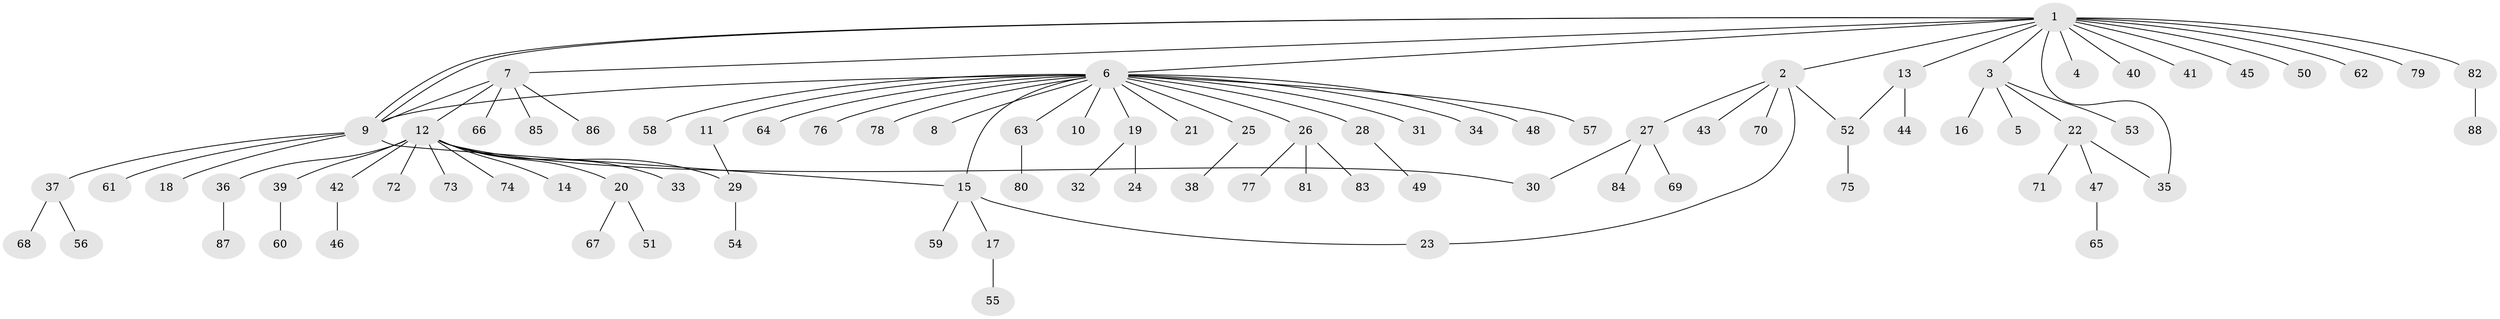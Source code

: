 // Generated by graph-tools (version 1.1) at 2025/14/03/09/25 04:14:25]
// undirected, 88 vertices, 96 edges
graph export_dot {
graph [start="1"]
  node [color=gray90,style=filled];
  1;
  2;
  3;
  4;
  5;
  6;
  7;
  8;
  9;
  10;
  11;
  12;
  13;
  14;
  15;
  16;
  17;
  18;
  19;
  20;
  21;
  22;
  23;
  24;
  25;
  26;
  27;
  28;
  29;
  30;
  31;
  32;
  33;
  34;
  35;
  36;
  37;
  38;
  39;
  40;
  41;
  42;
  43;
  44;
  45;
  46;
  47;
  48;
  49;
  50;
  51;
  52;
  53;
  54;
  55;
  56;
  57;
  58;
  59;
  60;
  61;
  62;
  63;
  64;
  65;
  66;
  67;
  68;
  69;
  70;
  71;
  72;
  73;
  74;
  75;
  76;
  77;
  78;
  79;
  80;
  81;
  82;
  83;
  84;
  85;
  86;
  87;
  88;
  1 -- 2;
  1 -- 3;
  1 -- 4;
  1 -- 6;
  1 -- 7;
  1 -- 9;
  1 -- 9;
  1 -- 13;
  1 -- 35;
  1 -- 40;
  1 -- 41;
  1 -- 45;
  1 -- 50;
  1 -- 62;
  1 -- 79;
  1 -- 82;
  2 -- 23;
  2 -- 27;
  2 -- 43;
  2 -- 52;
  2 -- 70;
  3 -- 5;
  3 -- 16;
  3 -- 22;
  3 -- 53;
  6 -- 8;
  6 -- 9;
  6 -- 10;
  6 -- 11;
  6 -- 15;
  6 -- 19;
  6 -- 21;
  6 -- 25;
  6 -- 26;
  6 -- 28;
  6 -- 31;
  6 -- 34;
  6 -- 48;
  6 -- 57;
  6 -- 58;
  6 -- 63;
  6 -- 64;
  6 -- 76;
  6 -- 78;
  7 -- 9;
  7 -- 12;
  7 -- 66;
  7 -- 85;
  7 -- 86;
  9 -- 15;
  9 -- 18;
  9 -- 37;
  9 -- 61;
  11 -- 29;
  12 -- 14;
  12 -- 20;
  12 -- 29;
  12 -- 30;
  12 -- 33;
  12 -- 36;
  12 -- 39;
  12 -- 42;
  12 -- 72;
  12 -- 73;
  12 -- 74;
  13 -- 44;
  13 -- 52;
  15 -- 17;
  15 -- 23;
  15 -- 59;
  17 -- 55;
  19 -- 24;
  19 -- 32;
  20 -- 51;
  20 -- 67;
  22 -- 35;
  22 -- 47;
  22 -- 71;
  25 -- 38;
  26 -- 77;
  26 -- 81;
  26 -- 83;
  27 -- 30;
  27 -- 69;
  27 -- 84;
  28 -- 49;
  29 -- 54;
  36 -- 87;
  37 -- 56;
  37 -- 68;
  39 -- 60;
  42 -- 46;
  47 -- 65;
  52 -- 75;
  63 -- 80;
  82 -- 88;
}
